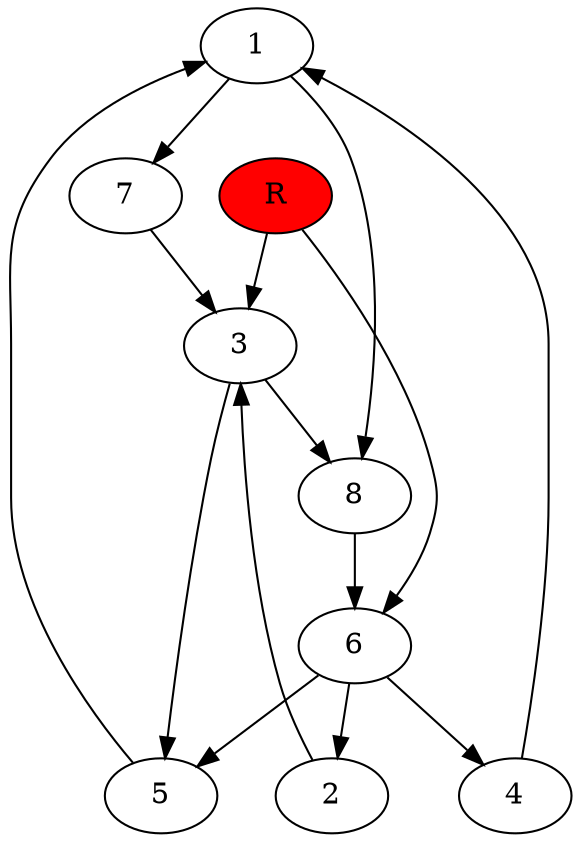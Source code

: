 digraph prb2487 {
	1
	2
	3
	4
	5
	6
	7
	8
	R [fillcolor="#ff0000" style=filled]
	1 -> 7
	1 -> 8
	2 -> 3
	3 -> 5
	3 -> 8
	4 -> 1
	5 -> 1
	6 -> 2
	6 -> 4
	6 -> 5
	7 -> 3
	8 -> 6
	R -> 3
	R -> 6
}
